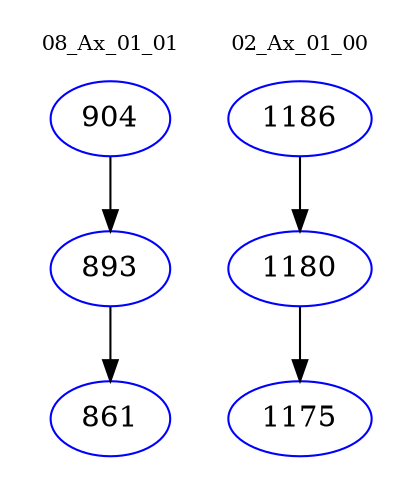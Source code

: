 digraph{
subgraph cluster_0 {
color = white
label = "08_Ax_01_01";
fontsize=10;
T0_904 [label="904", color="blue"]
T0_904 -> T0_893 [color="black"]
T0_893 [label="893", color="blue"]
T0_893 -> T0_861 [color="black"]
T0_861 [label="861", color="blue"]
}
subgraph cluster_1 {
color = white
label = "02_Ax_01_00";
fontsize=10;
T1_1186 [label="1186", color="blue"]
T1_1186 -> T1_1180 [color="black"]
T1_1180 [label="1180", color="blue"]
T1_1180 -> T1_1175 [color="black"]
T1_1175 [label="1175", color="blue"]
}
}
